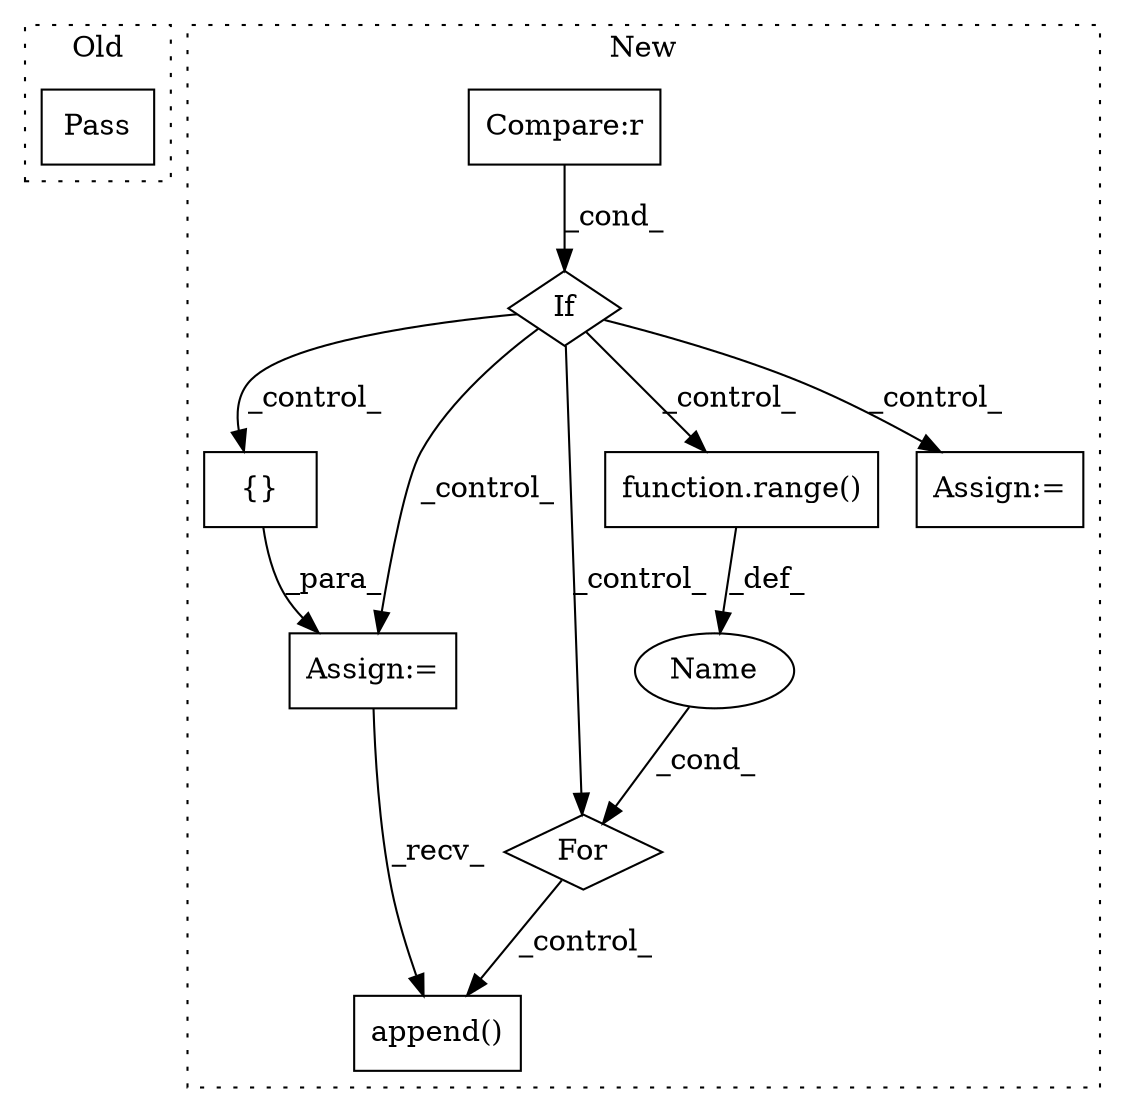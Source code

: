 digraph G {
subgraph cluster0 {
1 [label="Pass" a="62" s="879" l="4" shape="box"];
label = "Old";
style="dotted";
}
subgraph cluster1 {
2 [label="{}" a="59" s="1013,1013" l="2,1" shape="box"];
3 [label="Assign:=" a="68" s="1010" l="3" shape="box"];
4 [label="append()" a="75" s="1354,1376" l="19,1" shape="box"];
5 [label="For" a="107" s="1138,1157" l="4,18" shape="diamond"];
6 [label="Name" a="87" s="1142" l="1" shape="ellipse"];
7 [label="function.range()" a="75" s="1147,1156" l="6,1" shape="box"];
8 [label="If" a="96" s="882" l="3" shape="diamond"];
9 [label="Compare:r" a="40" s="885" l="32" shape="box"];
10 [label="Assign:=" a="68" s="1099" l="3" shape="box"];
label = "New";
style="dotted";
}
2 -> 3 [label="_para_"];
3 -> 4 [label="_recv_"];
5 -> 4 [label="_control_"];
6 -> 5 [label="_cond_"];
7 -> 6 [label="_def_"];
8 -> 7 [label="_control_"];
8 -> 2 [label="_control_"];
8 -> 5 [label="_control_"];
8 -> 3 [label="_control_"];
8 -> 10 [label="_control_"];
9 -> 8 [label="_cond_"];
}
